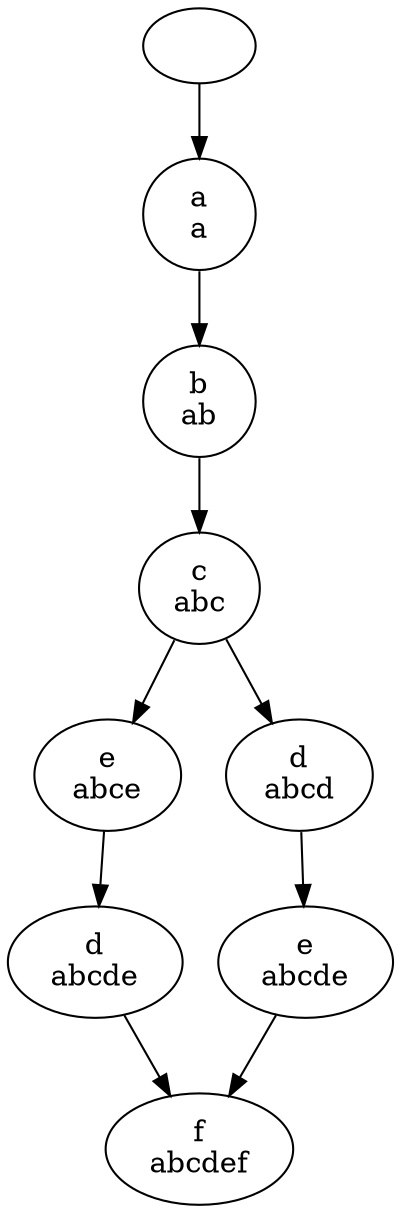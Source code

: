 digraph G3 {
    ""
    -> "a\na"
    -> "b\nab"
    -> "c\nabc"

    "c\nabc"
    -> "e\nabce"
    -> "d\nabcde"
    -> "f\nabcdef"

    "c\nabc"
    -> "d\nabcd"
    -> "e\nabcde"
    -> "f\nabcdef"
}